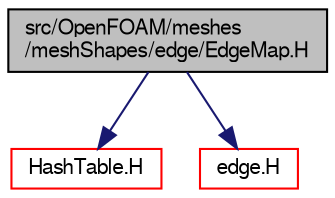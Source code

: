 digraph "src/OpenFOAM/meshes/meshShapes/edge/EdgeMap.H"
{
  bgcolor="transparent";
  edge [fontname="FreeSans",fontsize="10",labelfontname="FreeSans",labelfontsize="10"];
  node [fontname="FreeSans",fontsize="10",shape=record];
  Node0 [label="src/OpenFOAM/meshes\l/meshShapes/edge/EdgeMap.H",height=0.2,width=0.4,color="black", fillcolor="grey75", style="filled", fontcolor="black"];
  Node0 -> Node1 [color="midnightblue",fontsize="10",style="solid",fontname="FreeSans"];
  Node1 [label="HashTable.H",height=0.2,width=0.4,color="red",URL="$a08477.html"];
  Node0 -> Node46 [color="midnightblue",fontsize="10",style="solid",fontname="FreeSans"];
  Node46 [label="edge.H",height=0.2,width=0.4,color="red",URL="$a11300.html"];
}
